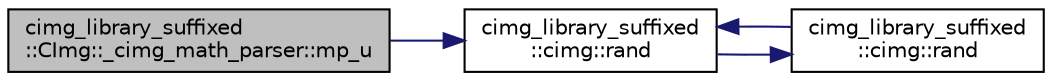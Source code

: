 digraph "cimg_library_suffixed::CImg::_cimg_math_parser::mp_u"
{
  edge [fontname="Helvetica",fontsize="10",labelfontname="Helvetica",labelfontsize="10"];
  node [fontname="Helvetica",fontsize="10",shape=record];
  rankdir="LR";
  Node1154 [label="cimg_library_suffixed\l::CImg::_cimg_math_parser::mp_u",height=0.2,width=0.4,color="black", fillcolor="grey75", style="filled", fontcolor="black"];
  Node1154 -> Node1155 [color="midnightblue",fontsize="10",style="solid",fontname="Helvetica"];
  Node1155 [label="cimg_library_suffixed\l::cimg::rand",height=0.2,width=0.4,color="black", fillcolor="white", style="filled",URL="$namespacecimg__library__suffixed_1_1cimg.html#ab7c09300be61c8a3361c379069100252",tooltip="Return a random variable uniformely distributed between [val_min,val_max]. "];
  Node1155 -> Node1156 [color="midnightblue",fontsize="10",style="solid",fontname="Helvetica"];
  Node1156 [label="cimg_library_suffixed\l::cimg::rand",height=0.2,width=0.4,color="black", fillcolor="white", style="filled",URL="$namespacecimg__library__suffixed_1_1cimg.html#af5cd3397f819c13ccb17e05a7db736b1",tooltip="Return a random variable uniformely distributed between [0,val_max]. "];
  Node1156 -> Node1155 [color="midnightblue",fontsize="10",style="solid",fontname="Helvetica"];
}
